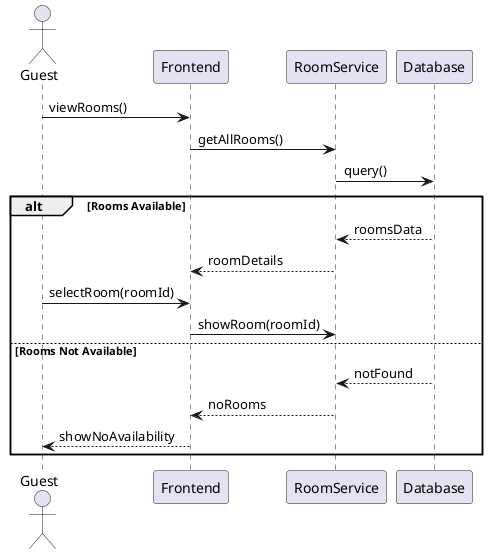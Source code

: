 @startuml
actor Guest
participant Frontend
participant RoomService
participant Database

Guest -> Frontend: viewRooms()
Frontend -> RoomService: getAllRooms()
RoomService -> Database: query()

alt Rooms Available
    Database --> RoomService: roomsData
    RoomService --> Frontend: roomDetails

    Guest -> Frontend: selectRoom(roomId)
    Frontend -> RoomService: showRoom(roomId)

else Rooms Not Available
    Database --> RoomService: notFound
    RoomService --> Frontend: noRooms
    Frontend --> Guest: showNoAvailability
end
@enduml